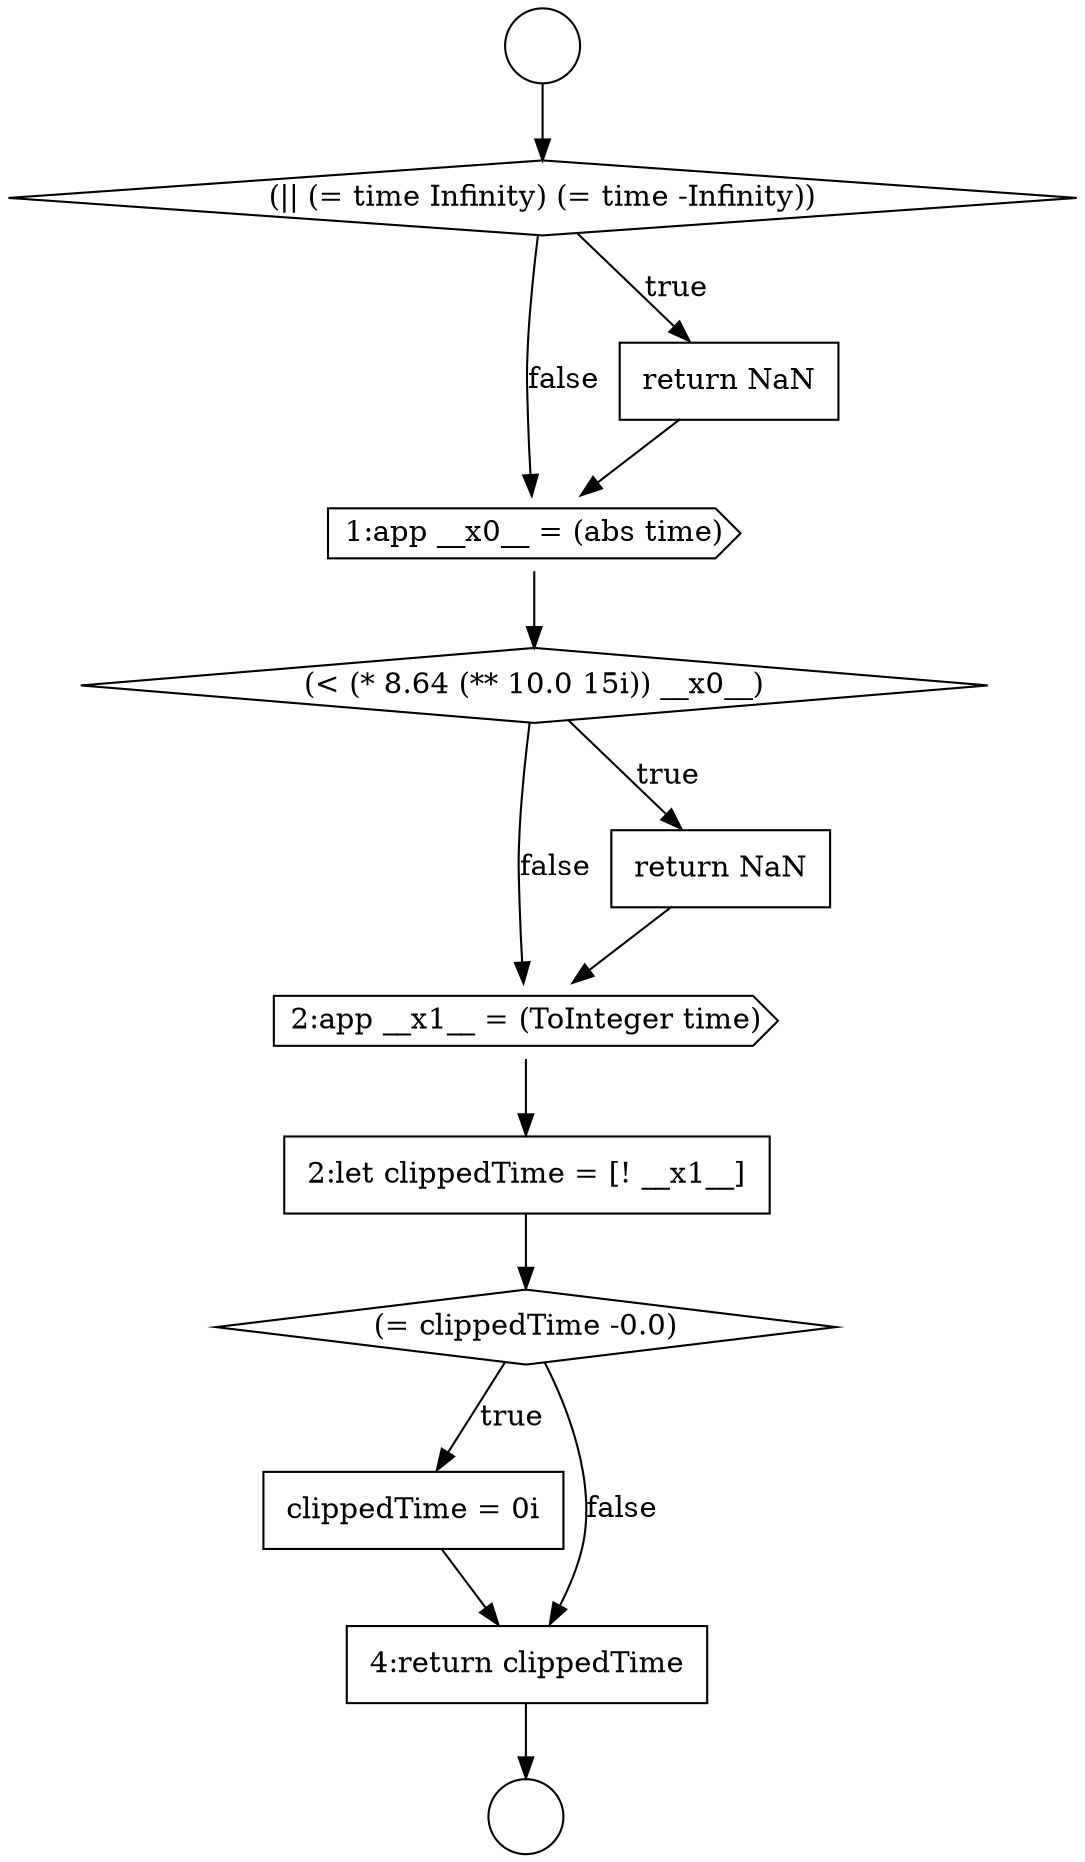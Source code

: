 digraph {
  node12447 [shape=cds, label=<<font color="black">1:app __x0__ = (abs time)</font>> color="black" fillcolor="white" style=filled]
  node12443 [shape=circle label=" " color="black" fillcolor="white" style=filled]
  node12453 [shape=none, margin=0, label=<<font color="black">
    <table border="0" cellborder="1" cellspacing="0" cellpadding="10">
      <tr><td align="left">clippedTime = 0i</td></tr>
    </table>
  </font>> color="black" fillcolor="white" style=filled]
  node12446 [shape=none, margin=0, label=<<font color="black">
    <table border="0" cellborder="1" cellspacing="0" cellpadding="10">
      <tr><td align="left">return NaN</td></tr>
    </table>
  </font>> color="black" fillcolor="white" style=filled]
  node12450 [shape=cds, label=<<font color="black">2:app __x1__ = (ToInteger time)</font>> color="black" fillcolor="white" style=filled]
  node12451 [shape=none, margin=0, label=<<font color="black">
    <table border="0" cellborder="1" cellspacing="0" cellpadding="10">
      <tr><td align="left">2:let clippedTime = [! __x1__]</td></tr>
    </table>
  </font>> color="black" fillcolor="white" style=filled]
  node12445 [shape=diamond, label=<<font color="black">(|| (= time Infinity) (= time -Infinity))</font>> color="black" fillcolor="white" style=filled]
  node12452 [shape=diamond, label=<<font color="black">(= clippedTime -0.0)</font>> color="black" fillcolor="white" style=filled]
  node12448 [shape=diamond, label=<<font color="black">(&lt; (* 8.64 (** 10.0 15i)) __x0__)</font>> color="black" fillcolor="white" style=filled]
  node12444 [shape=circle label=" " color="black" fillcolor="white" style=filled]
  node12449 [shape=none, margin=0, label=<<font color="black">
    <table border="0" cellborder="1" cellspacing="0" cellpadding="10">
      <tr><td align="left">return NaN</td></tr>
    </table>
  </font>> color="black" fillcolor="white" style=filled]
  node12454 [shape=none, margin=0, label=<<font color="black">
    <table border="0" cellborder="1" cellspacing="0" cellpadding="10">
      <tr><td align="left">4:return clippedTime</td></tr>
    </table>
  </font>> color="black" fillcolor="white" style=filled]
  node12447 -> node12448 [ color="black"]
  node12453 -> node12454 [ color="black"]
  node12450 -> node12451 [ color="black"]
  node12452 -> node12453 [label=<<font color="black">true</font>> color="black"]
  node12452 -> node12454 [label=<<font color="black">false</font>> color="black"]
  node12454 -> node12444 [ color="black"]
  node12449 -> node12450 [ color="black"]
  node12445 -> node12446 [label=<<font color="black">true</font>> color="black"]
  node12445 -> node12447 [label=<<font color="black">false</font>> color="black"]
  node12451 -> node12452 [ color="black"]
  node12443 -> node12445 [ color="black"]
  node12448 -> node12449 [label=<<font color="black">true</font>> color="black"]
  node12448 -> node12450 [label=<<font color="black">false</font>> color="black"]
  node12446 -> node12447 [ color="black"]
}
